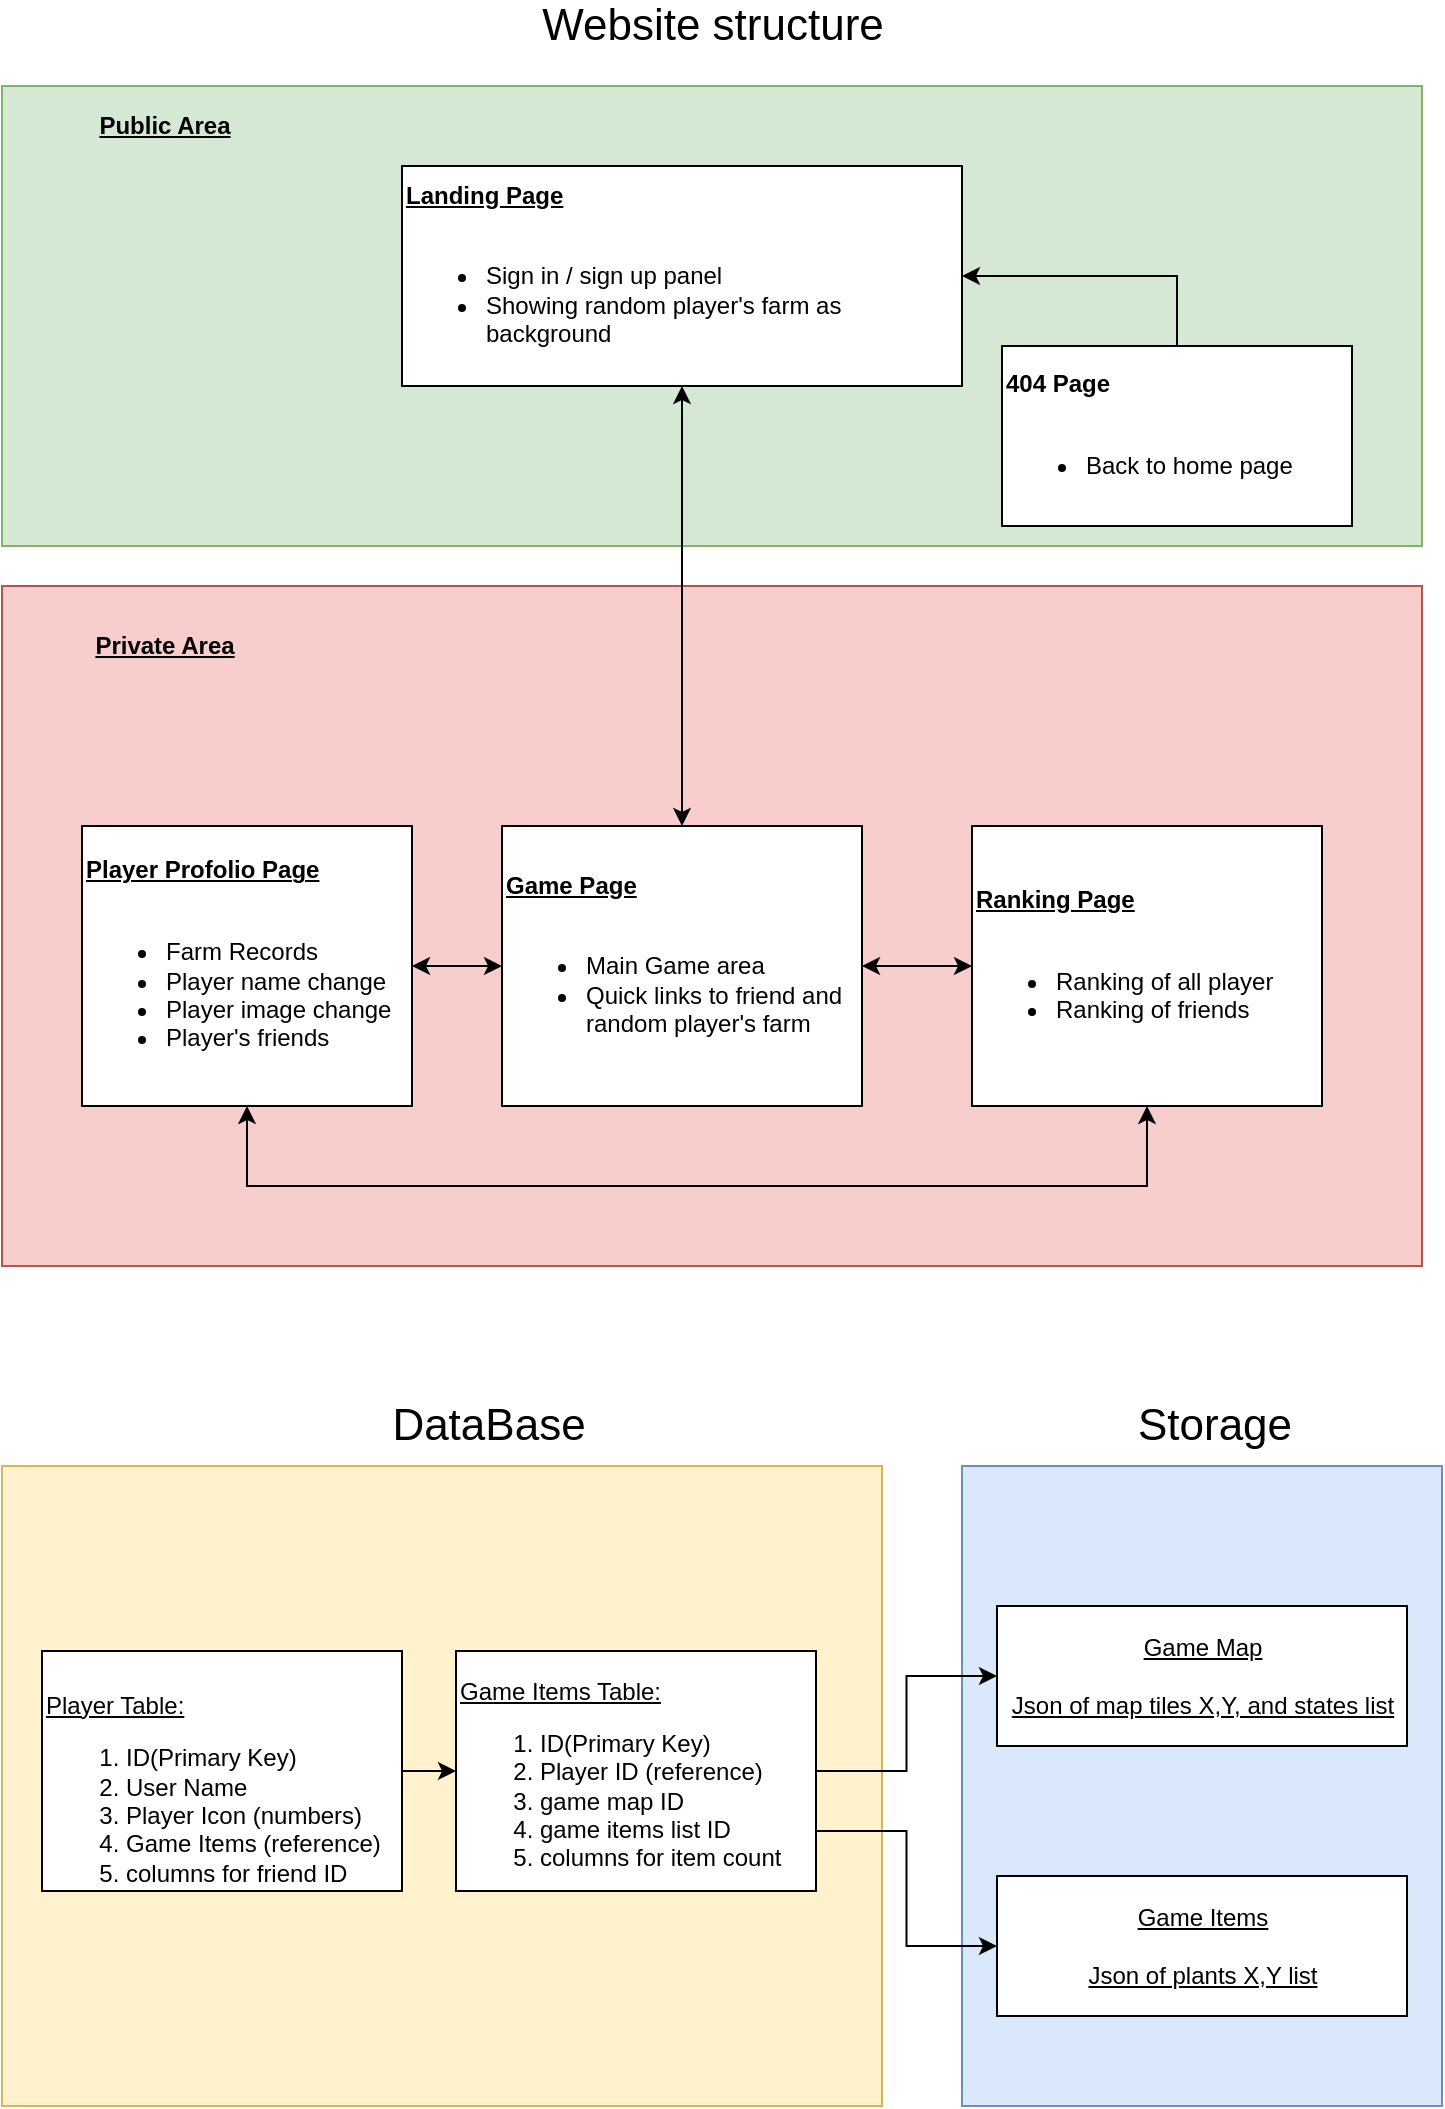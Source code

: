 <mxfile version="12.2.4" pages="1"><diagram id="XdIwv4lQ8_fS5-DtDzAZ" name="Page-1"><mxGraphModel dx="1097" dy="894" grid="1" gridSize="10" guides="1" tooltips="1" connect="1" arrows="1" fold="1" page="1" pageScale="1" pageWidth="850" pageHeight="1100" math="0" shadow="0"><root><mxCell id="0"/><mxCell id="1" parent="0"/><mxCell id="55" value="" style="rounded=0;whiteSpace=wrap;html=1;fillColor=#dae8fc;strokeColor=#6c8ebf;" parent="1" vertex="1"><mxGeometry x="560" y="750" width="240" height="320" as="geometry"/></mxCell><mxCell id="46" value="" style="rounded=0;whiteSpace=wrap;html=1;fillColor=#fff2cc;strokeColor=#d6b656;" parent="1" vertex="1"><mxGeometry x="80" y="750" width="440" height="320" as="geometry"/></mxCell><mxCell id="40" value="" style="rounded=0;whiteSpace=wrap;html=1;fillColor=#f8cecc;strokeColor=#b85450;" parent="1" vertex="1"><mxGeometry x="80" y="310" width="710" height="340" as="geometry"/></mxCell><mxCell id="32" value="" style="rounded=0;whiteSpace=wrap;html=1;shadow=0;glass=0;comic=0;fillColor=#d5e8d4;strokeColor=#82b366;" parent="1" vertex="1"><mxGeometry x="80" y="60" width="710" height="230" as="geometry"/></mxCell><mxCell id="23" style="edgeStyle=orthogonalEdgeStyle;rounded=0;orthogonalLoop=1;jettySize=auto;html=1;entryX=0.5;entryY=0;entryDx=0;entryDy=0;startArrow=classic;startFill=1;" parent="1" source="19" target="20" edge="1"><mxGeometry relative="1" as="geometry"/></mxCell><mxCell id="19" value="&lt;b&gt;&lt;u&gt;Landing Page&lt;br&gt;&lt;/u&gt;&lt;/b&gt;&lt;br&gt;&lt;ul&gt;&lt;li&gt;&lt;span&gt;Sign in / sign up panel&lt;/span&gt;&lt;/li&gt;&lt;li&gt;&lt;span&gt;Showing random player's farm as background&lt;/span&gt;&lt;/li&gt;&lt;/ul&gt;" style="rounded=0;whiteSpace=wrap;html=1;shadow=0;glass=0;comic=0;align=left;" parent="1" vertex="1"><mxGeometry x="280" y="100" width="280" height="110" as="geometry"/></mxCell><mxCell id="26" style="edgeStyle=orthogonalEdgeStyle;rounded=0;orthogonalLoop=1;jettySize=auto;html=1;entryX=1;entryY=0.5;entryDx=0;entryDy=0;startArrow=classic;startFill=1;" parent="1" source="20" target="22" edge="1"><mxGeometry relative="1" as="geometry"/></mxCell><mxCell id="29" style="edgeStyle=orthogonalEdgeStyle;rounded=0;orthogonalLoop=1;jettySize=auto;html=1;entryX=0;entryY=0.5;entryDx=0;entryDy=0;startArrow=classic;startFill=1;" parent="1" source="20" target="21" edge="1"><mxGeometry relative="1" as="geometry"/></mxCell><mxCell id="20" value="&lt;b&gt;&lt;u&gt;Game Page&lt;/u&gt;&lt;/b&gt;&lt;br&gt;&lt;br&gt;&lt;ul&gt;&lt;li&gt;Main Game area&lt;/li&gt;&lt;li&gt;Quick links to friend and random player's farm&lt;/li&gt;&lt;/ul&gt;" style="rounded=0;whiteSpace=wrap;html=1;shadow=0;glass=0;comic=0;align=left;" parent="1" vertex="1"><mxGeometry x="330" y="430" width="180" height="140" as="geometry"/></mxCell><mxCell id="43" style="edgeStyle=orthogonalEdgeStyle;rounded=0;orthogonalLoop=1;jettySize=auto;html=1;exitX=0.5;exitY=1;exitDx=0;exitDy=0;entryX=0.5;entryY=1;entryDx=0;entryDy=0;startArrow=classic;startFill=1;" parent="1" source="21" target="22" edge="1"><mxGeometry relative="1" as="geometry"><Array as="points"><mxPoint x="653" y="610"/><mxPoint x="203" y="610"/></Array></mxGeometry></mxCell><mxCell id="21" value="&lt;u&gt;&lt;b&gt;Ranking Page&lt;/b&gt;&lt;br&gt;&lt;/u&gt;&lt;br&gt;&lt;ul&gt;&lt;li&gt;Ranking of all player&lt;/li&gt;&lt;li&gt;Ranking of friends&lt;/li&gt;&lt;/ul&gt;" style="rounded=0;whiteSpace=wrap;html=1;shadow=0;glass=0;comic=0;align=left;" parent="1" vertex="1"><mxGeometry x="565" y="430" width="175" height="140" as="geometry"/></mxCell><mxCell id="22" value="&lt;b&gt;&lt;u&gt;Player Profolio Page&lt;/u&gt;&lt;/b&gt;&lt;br&gt;&lt;br&gt;&lt;ul&gt;&lt;li&gt;Farm Records&lt;/li&gt;&lt;li&gt;Player name change&lt;/li&gt;&lt;li&gt;Player image change&lt;/li&gt;&lt;li&gt;Player's friends&lt;/li&gt;&lt;/ul&gt;" style="rounded=0;whiteSpace=wrap;html=1;shadow=0;glass=0;comic=0;align=left;" parent="1" vertex="1"><mxGeometry x="120" y="430" width="165" height="140" as="geometry"/></mxCell><mxCell id="33" value="&lt;font style=&quot;font-size: 22px&quot;&gt;Website structure&lt;/font&gt;" style="text;html=1;strokeColor=none;fillColor=none;align=center;verticalAlign=middle;whiteSpace=wrap;rounded=0;shadow=0;glass=0;comic=0;" parent="1" vertex="1"><mxGeometry x="331.5" y="20" width="207" height="20" as="geometry"/></mxCell><mxCell id="38" style="edgeStyle=orthogonalEdgeStyle;rounded=0;orthogonalLoop=1;jettySize=auto;html=1;" parent="1" source="37" target="19" edge="1"><mxGeometry relative="1" as="geometry"><Array as="points"><mxPoint x="668" y="155"/></Array></mxGeometry></mxCell><mxCell id="37" value="&lt;b&gt;404 Page&lt;/b&gt;&lt;br&gt;&lt;br&gt;&lt;ul&gt;&lt;li&gt;Back to home page&lt;/li&gt;&lt;/ul&gt;" style="rounded=0;whiteSpace=wrap;html=1;shadow=0;glass=0;comic=0;align=left;" parent="1" vertex="1"><mxGeometry x="580" y="190" width="175" height="90" as="geometry"/></mxCell><mxCell id="41" value="&lt;b&gt;&lt;u&gt;Public Area&lt;/u&gt;&lt;/b&gt;" style="text;html=1;strokeColor=none;fillColor=none;align=center;verticalAlign=middle;whiteSpace=wrap;rounded=0;shadow=0;glass=0;comic=0;" parent="1" vertex="1"><mxGeometry x="90" y="70" width="143" height="20" as="geometry"/></mxCell><mxCell id="42" value="&lt;b&gt;&lt;u&gt;Private Area&lt;/u&gt;&lt;/b&gt;" style="text;html=1;strokeColor=none;fillColor=none;align=center;verticalAlign=middle;whiteSpace=wrap;rounded=0;shadow=0;glass=0;comic=0;" parent="1" vertex="1"><mxGeometry x="90" y="330" width="143" height="20" as="geometry"/></mxCell><mxCell id="50" style="edgeStyle=orthogonalEdgeStyle;rounded=0;orthogonalLoop=1;jettySize=auto;html=1;" parent="1" source="44" target="45" edge="1"><mxGeometry relative="1" as="geometry"/></mxCell><mxCell id="44" value="&lt;br&gt;&lt;br&gt;&lt;span&gt;&lt;u&gt;Player Table:&lt;/u&gt;&lt;br&gt;&lt;ol&gt;&lt;li&gt;&lt;span&gt;ID(Primary Key)&lt;/span&gt;&lt;/li&gt;&lt;li&gt;User Name&lt;/li&gt;&lt;li&gt;Player Icon (numbers)&lt;/li&gt;&lt;li&gt;Game Items (reference)&lt;/li&gt;&lt;li&gt;columns for friend ID&lt;/li&gt;&lt;/ol&gt;&lt;/span&gt;" style="rounded=0;whiteSpace=wrap;html=1;shadow=0;glass=0;comic=0;align=left;" parent="1" vertex="1"><mxGeometry x="100" y="842.5" width="180" height="120" as="geometry"/></mxCell><mxCell id="52" style="edgeStyle=orthogonalEdgeStyle;rounded=0;orthogonalLoop=1;jettySize=auto;html=1;exitX=1;exitY=0.5;exitDx=0;exitDy=0;entryX=0;entryY=0.5;entryDx=0;entryDy=0;" parent="1" source="45" target="51" edge="1"><mxGeometry relative="1" as="geometry"/></mxCell><mxCell id="54" style="edgeStyle=orthogonalEdgeStyle;rounded=0;orthogonalLoop=1;jettySize=auto;html=1;exitX=1;exitY=0.75;exitDx=0;exitDy=0;entryX=0;entryY=0.5;entryDx=0;entryDy=0;" parent="1" source="45" target="53" edge="1"><mxGeometry relative="1" as="geometry"/></mxCell><mxCell id="45" value="&lt;br&gt;&lt;span&gt;&lt;u&gt;Game Items Table:&lt;/u&gt;&lt;br&gt;&lt;ol&gt;&lt;li&gt;ID(Primary Key)&lt;/li&gt;&lt;li&gt;Player ID (reference)&lt;/li&gt;&lt;li&gt;game map ID&lt;/li&gt;&lt;li&gt;game items list ID&lt;/li&gt;&lt;li&gt;columns for item count&lt;/li&gt;&lt;/ol&gt;&lt;/span&gt;" style="rounded=0;whiteSpace=wrap;html=1;shadow=0;glass=0;comic=0;align=left;" parent="1" vertex="1"><mxGeometry x="307" y="842.5" width="180" height="120" as="geometry"/></mxCell><mxCell id="47" value="&lt;font style=&quot;font-size: 22px&quot;&gt;DataBase&lt;/font&gt;" style="text;html=1;strokeColor=none;fillColor=none;align=center;verticalAlign=middle;whiteSpace=wrap;rounded=0;shadow=0;glass=0;comic=0;" parent="1" vertex="1"><mxGeometry x="219.5" y="720" width="207" height="20" as="geometry"/></mxCell><mxCell id="51" value="&lt;u&gt;Game Map&lt;br&gt;&lt;br&gt;Json of map tiles X,Y, and states list&lt;br&gt;&lt;/u&gt;" style="rounded=0;whiteSpace=wrap;html=1;" parent="1" vertex="1"><mxGeometry x="577.5" y="820" width="205" height="70" as="geometry"/></mxCell><mxCell id="53" value="&lt;u&gt;Game Items&lt;br&gt;&lt;br&gt;Json of plants X,Y list&lt;br&gt;&lt;/u&gt;" style="rounded=0;whiteSpace=wrap;html=1;" parent="1" vertex="1"><mxGeometry x="577.5" y="955" width="205" height="70" as="geometry"/></mxCell><mxCell id="56" value="&lt;font style=&quot;font-size: 22px&quot;&gt;Storage&lt;/font&gt;" style="text;html=1;strokeColor=none;fillColor=none;align=center;verticalAlign=middle;whiteSpace=wrap;rounded=0;shadow=0;glass=0;comic=0;" parent="1" vertex="1"><mxGeometry x="583" y="720" width="207" height="20" as="geometry"/></mxCell></root></mxGraphModel></diagram></mxfile>